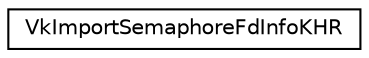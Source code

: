 digraph "Graphical Class Hierarchy"
{
 // LATEX_PDF_SIZE
  edge [fontname="Helvetica",fontsize="10",labelfontname="Helvetica",labelfontsize="10"];
  node [fontname="Helvetica",fontsize="10",shape=record];
  rankdir="LR";
  Node0 [label="VkImportSemaphoreFdInfoKHR",height=0.2,width=0.4,color="black", fillcolor="white", style="filled",URL="$d9/dc4/structVkImportSemaphoreFdInfoKHR.html",tooltip=" "];
}
